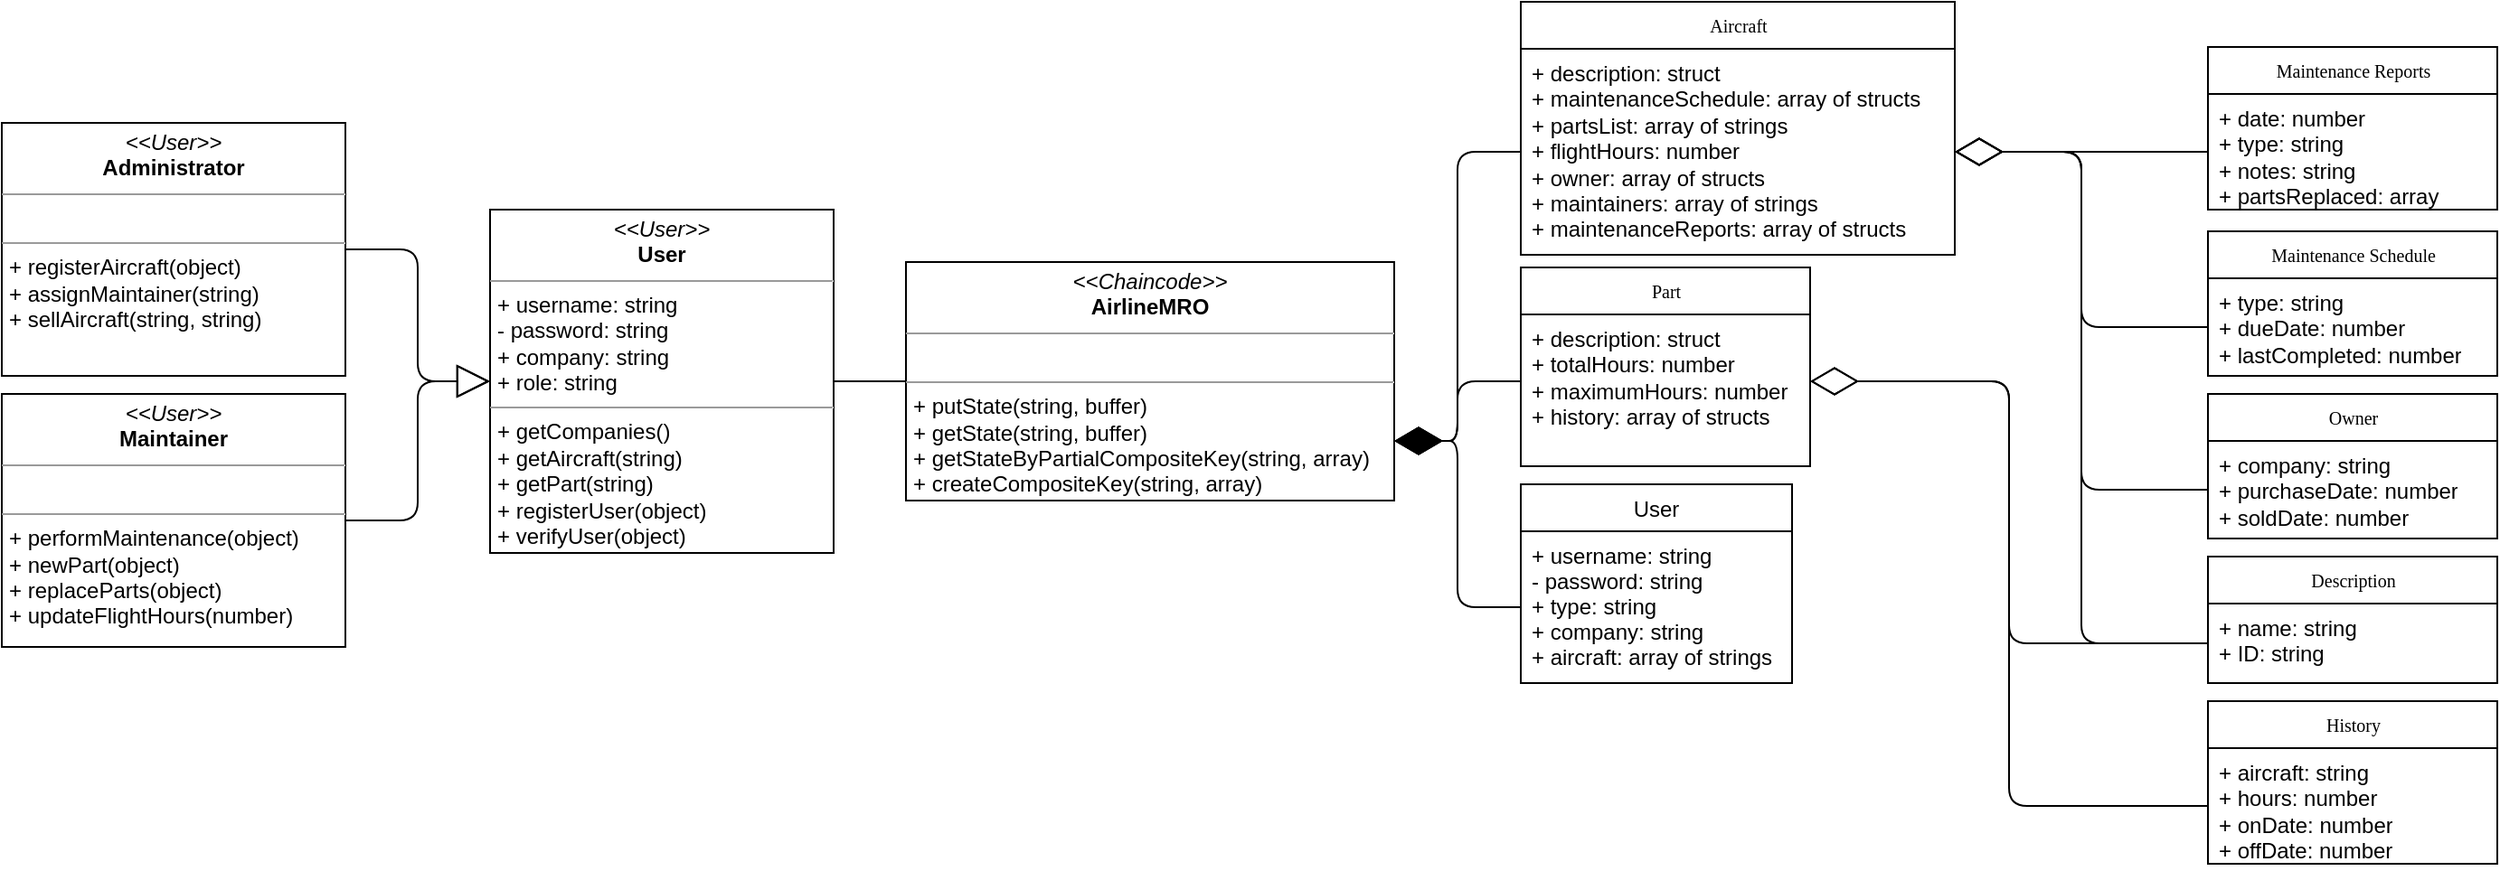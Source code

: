 <mxfile version="12.9.6" type="device"><diagram name="Page-1" id="c4acf3e9-155e-7222-9cf6-157b1a14988f"><mxGraphModel dx="2336" dy="1224" grid="1" gridSize="10" guides="1" tooltips="1" connect="1" arrows="1" fold="1" page="1" pageScale="1" pageWidth="850" pageHeight="1100" background="#ffffff" math="0" shadow="0"><root><mxCell id="0"/><mxCell id="1" parent="0"/><mxCell id="5d2195bd80daf111-18" value="&lt;p style=&quot;margin: 0px ; margin-top: 4px ; text-align: center&quot;&gt;&lt;i&gt;&amp;lt;&amp;lt;User&amp;gt;&amp;gt;&lt;/i&gt;&lt;br&gt;&lt;b&gt;Administrator&lt;/b&gt;&lt;/p&gt;&lt;hr size=&quot;1&quot;&gt;&lt;p style=&quot;margin: 0px ; margin-left: 4px&quot;&gt;&lt;br&gt;&lt;/p&gt;&lt;hr size=&quot;1&quot;&gt;&lt;p style=&quot;margin: 0px ; margin-left: 4px&quot;&gt;+ registerAircraft(object)&lt;/p&gt;&lt;p style=&quot;margin: 0px ; margin-left: 4px&quot;&gt;+ assignMaintainer(string)&lt;/p&gt;&lt;p style=&quot;margin: 0px ; margin-left: 4px&quot;&gt;+ sellAircraft(string, string)&lt;/p&gt;" style="verticalAlign=top;align=left;overflow=fill;fontSize=12;fontFamily=Helvetica;html=1;rounded=0;shadow=0;comic=0;labelBackgroundColor=none;strokeWidth=1" parent="1" vertex="1"><mxGeometry x="40" y="167" width="190" height="140" as="geometry"/></mxCell><mxCell id="kITvO9ngki9TZhyTjCmE-35" style="edgeStyle=orthogonalEdgeStyle;rounded=0;orthogonalLoop=1;jettySize=auto;html=1;exitX=1;exitY=0.5;exitDx=0;exitDy=0;entryX=0;entryY=0.5;entryDx=0;entryDy=0;endArrow=none;endFill=0;" edge="1" parent="1" source="kITvO9ngki9TZhyTjCmE-2" target="kITvO9ngki9TZhyTjCmE-34"><mxGeometry relative="1" as="geometry"/></mxCell><mxCell id="kITvO9ngki9TZhyTjCmE-2" value="&lt;p style=&quot;margin: 0px ; margin-top: 4px ; text-align: center&quot;&gt;&lt;i&gt;&amp;lt;&amp;lt;User&amp;gt;&amp;gt;&lt;/i&gt;&lt;br&gt;&lt;b&gt;User&lt;/b&gt;&lt;/p&gt;&lt;hr size=&quot;1&quot;&gt;&lt;p style=&quot;margin: 0px ; margin-left: 4px&quot;&gt;+ username: string&lt;/p&gt;&lt;p style=&quot;margin: 0px ; margin-left: 4px&quot;&gt;- password: string&lt;/p&gt;&lt;p style=&quot;margin: 0px ; margin-left: 4px&quot;&gt;+ company: string&lt;/p&gt;&lt;p style=&quot;margin: 0px ; margin-left: 4px&quot;&gt;+ role: string&lt;/p&gt;&lt;hr size=&quot;1&quot;&gt;&lt;p style=&quot;margin: 0px ; margin-left: 4px&quot;&gt;+ getCompanies()&lt;/p&gt;&lt;p style=&quot;margin: 0px ; margin-left: 4px&quot;&gt;+ getAircraft(string)&lt;/p&gt;&lt;p style=&quot;margin: 0px ; margin-left: 4px&quot;&gt;+ getPart(string)&lt;/p&gt;&lt;p style=&quot;margin: 0px ; margin-left: 4px&quot;&gt;+ registerUser(object)&lt;/p&gt;&lt;p style=&quot;margin: 0px ; margin-left: 4px&quot;&gt;+ verifyUser(object)&lt;/p&gt;" style="verticalAlign=top;align=left;overflow=fill;fontSize=12;fontFamily=Helvetica;html=1;rounded=0;shadow=0;comic=0;labelBackgroundColor=none;strokeWidth=1" vertex="1" parent="1"><mxGeometry x="310" y="215" width="190" height="190" as="geometry"/></mxCell><mxCell id="kITvO9ngki9TZhyTjCmE-3" value="&lt;p style=&quot;margin: 0px ; margin-top: 4px ; text-align: center&quot;&gt;&lt;i&gt;&amp;lt;&amp;lt;User&amp;gt;&amp;gt;&lt;/i&gt;&lt;br&gt;&lt;b&gt;Maintainer&lt;/b&gt;&lt;/p&gt;&lt;hr size=&quot;1&quot;&gt;&lt;p style=&quot;margin: 0px ; margin-left: 4px&quot;&gt;&lt;br&gt;&lt;/p&gt;&lt;hr size=&quot;1&quot;&gt;&lt;p style=&quot;margin: 0px ; margin-left: 4px&quot;&gt;+ performMaintenance(object)&lt;/p&gt;&lt;p style=&quot;margin: 0px ; margin-left: 4px&quot;&gt;+ newPart(object)&lt;/p&gt;&lt;p style=&quot;margin: 0px ; margin-left: 4px&quot;&gt;+ replaceParts(object)&lt;/p&gt;&lt;p style=&quot;margin: 0px ; margin-left: 4px&quot;&gt;+ updateFlightHours(number)&lt;/p&gt;" style="verticalAlign=top;align=left;overflow=fill;fontSize=12;fontFamily=Helvetica;html=1;rounded=0;shadow=0;comic=0;labelBackgroundColor=none;strokeWidth=1" vertex="1" parent="1"><mxGeometry x="40" y="317" width="190" height="140" as="geometry"/></mxCell><mxCell id="kITvO9ngki9TZhyTjCmE-8" value="" style="endArrow=block;endSize=16;endFill=0;html=1;exitX=1;exitY=0.5;exitDx=0;exitDy=0;entryX=0;entryY=0.5;entryDx=0;entryDy=0;edgeStyle=orthogonalEdgeStyle;" edge="1" parent="1" source="5d2195bd80daf111-18" target="kITvO9ngki9TZhyTjCmE-2"><mxGeometry width="160" relative="1" as="geometry"><mxPoint x="400" y="287" as="sourcePoint"/><mxPoint x="560" y="287" as="targetPoint"/></mxGeometry></mxCell><mxCell id="kITvO9ngki9TZhyTjCmE-9" value="" style="endArrow=block;endSize=16;endFill=0;html=1;exitX=1;exitY=0.5;exitDx=0;exitDy=0;entryX=0;entryY=0.5;entryDx=0;entryDy=0;edgeStyle=orthogonalEdgeStyle;" edge="1" parent="1" source="kITvO9ngki9TZhyTjCmE-3" target="kITvO9ngki9TZhyTjCmE-2"><mxGeometry width="160" relative="1" as="geometry"><mxPoint x="240" y="197" as="sourcePoint"/><mxPoint x="320" y="437" as="targetPoint"/></mxGeometry></mxCell><mxCell id="kITvO9ngki9TZhyTjCmE-34" value="&lt;p style=&quot;margin: 0px ; margin-top: 4px ; text-align: center&quot;&gt;&lt;i&gt;&amp;lt;&amp;lt;Chaincode&amp;gt;&amp;gt;&lt;/i&gt;&lt;br&gt;&lt;b&gt;AirlineMRO&lt;/b&gt;&lt;/p&gt;&lt;hr size=&quot;1&quot;&gt;&lt;p style=&quot;margin: 0px ; margin-left: 4px&quot;&gt;&lt;br&gt;&lt;/p&gt;&lt;hr size=&quot;1&quot;&gt;&lt;p style=&quot;margin: 0px ; margin-left: 4px&quot;&gt;+ putState(string, buffer)&lt;/p&gt;&lt;p style=&quot;margin: 0px ; margin-left: 4px&quot;&gt;+ getState(string, buffer)&lt;/p&gt;&lt;p style=&quot;margin: 0px ; margin-left: 4px&quot;&gt;+ getStateByPartialCompositeKey(string, array)&lt;/p&gt;&lt;p style=&quot;margin: 0px ; margin-left: 4px&quot;&gt;+ createCompositeKey(string, array)&lt;/p&gt;" style="verticalAlign=top;align=left;overflow=fill;fontSize=12;fontFamily=Helvetica;html=1;rounded=0;shadow=0;comic=0;labelBackgroundColor=none;strokeWidth=1" vertex="1" parent="1"><mxGeometry x="540" y="244" width="270" height="132" as="geometry"/></mxCell><mxCell id="kITvO9ngki9TZhyTjCmE-20" value="Maintenance Schedule" style="swimlane;html=1;fontStyle=0;childLayout=stackLayout;horizontal=1;startSize=26;fillColor=none;horizontalStack=0;resizeParent=1;resizeLast=0;collapsible=1;marginBottom=0;swimlaneFillColor=#ffffff;rounded=0;shadow=0;comic=0;labelBackgroundColor=none;strokeWidth=1;fontFamily=Verdana;fontSize=10;align=center;" vertex="1" parent="1"><mxGeometry x="1260" y="227" width="160" height="80" as="geometry"><mxRectangle x="940" y="300" width="70" height="26" as="alternateBounds"/></mxGeometry></mxCell><mxCell id="kITvO9ngki9TZhyTjCmE-21" value="+ type: string&lt;br&gt;+ dueDate: number&lt;br&gt;+ lastCompleted: number" style="text;html=1;strokeColor=none;fillColor=none;align=left;verticalAlign=top;spacingLeft=4;spacingRight=4;whiteSpace=wrap;overflow=hidden;rotatable=0;points=[[0,0.5],[1,0.5]];portConstraint=eastwest;" vertex="1" parent="kITvO9ngki9TZhyTjCmE-20"><mxGeometry y="26" width="160" height="54" as="geometry"/></mxCell><mxCell id="kITvO9ngki9TZhyTjCmE-22" value="Description" style="swimlane;html=1;fontStyle=0;childLayout=stackLayout;horizontal=1;startSize=26;fillColor=none;horizontalStack=0;resizeParent=1;resizeLast=0;collapsible=1;marginBottom=0;swimlaneFillColor=#ffffff;rounded=0;shadow=0;comic=0;labelBackgroundColor=none;strokeWidth=1;fontFamily=Verdana;fontSize=10;align=center;" vertex="1" parent="1"><mxGeometry x="1260" y="407" width="160" height="70" as="geometry"><mxRectangle x="940" y="300" width="70" height="26" as="alternateBounds"/></mxGeometry></mxCell><mxCell id="kITvO9ngki9TZhyTjCmE-23" value="+ name: string&lt;br&gt;+ ID: string" style="text;html=1;strokeColor=none;fillColor=none;align=left;verticalAlign=top;spacingLeft=4;spacingRight=4;whiteSpace=wrap;overflow=hidden;rotatable=0;points=[[0,0.5],[1,0.5]];portConstraint=eastwest;" vertex="1" parent="kITvO9ngki9TZhyTjCmE-22"><mxGeometry y="26" width="160" height="44" as="geometry"/></mxCell><mxCell id="kITvO9ngki9TZhyTjCmE-24" value="Owner" style="swimlane;html=1;fontStyle=0;childLayout=stackLayout;horizontal=1;startSize=26;fillColor=none;horizontalStack=0;resizeParent=1;resizeLast=0;collapsible=1;marginBottom=0;swimlaneFillColor=#ffffff;rounded=0;shadow=0;comic=0;labelBackgroundColor=none;strokeWidth=1;fontFamily=Verdana;fontSize=10;align=center;" vertex="1" parent="1"><mxGeometry x="1260" y="317" width="160" height="80" as="geometry"><mxRectangle x="940" y="300" width="70" height="26" as="alternateBounds"/></mxGeometry></mxCell><mxCell id="kITvO9ngki9TZhyTjCmE-25" value="+ company: string&lt;br&gt;+ purchaseDate: number&lt;br&gt;+ soldDate: number" style="text;html=1;strokeColor=none;fillColor=none;align=left;verticalAlign=top;spacingLeft=4;spacingRight=4;whiteSpace=wrap;overflow=hidden;rotatable=0;points=[[0,0.5],[1,0.5]];portConstraint=eastwest;" vertex="1" parent="kITvO9ngki9TZhyTjCmE-24"><mxGeometry y="26" width="160" height="54" as="geometry"/></mxCell><mxCell id="kITvO9ngki9TZhyTjCmE-10" value="Maintenance Reports" style="swimlane;html=1;fontStyle=0;childLayout=stackLayout;horizontal=1;startSize=26;fillColor=none;horizontalStack=0;resizeParent=1;resizeLast=0;collapsible=1;marginBottom=0;swimlaneFillColor=#ffffff;rounded=0;shadow=0;comic=0;labelBackgroundColor=none;strokeWidth=1;fontFamily=Verdana;fontSize=10;align=center;" vertex="1" parent="1"><mxGeometry x="1260" y="125" width="160" height="90" as="geometry"><mxRectangle x="940" y="300" width="70" height="26" as="alternateBounds"/></mxGeometry></mxCell><mxCell id="kITvO9ngki9TZhyTjCmE-11" value="+ date: number&lt;br&gt;+ type: string&lt;br&gt;+ notes: string&lt;br&gt;+ partsReplaced: array&lt;br&gt;" style="text;html=1;strokeColor=none;fillColor=none;align=left;verticalAlign=top;spacingLeft=4;spacingRight=4;whiteSpace=wrap;overflow=hidden;rotatable=0;points=[[0,0.5],[1,0.5]];portConstraint=eastwest;" vertex="1" parent="kITvO9ngki9TZhyTjCmE-10"><mxGeometry y="26" width="160" height="64" as="geometry"/></mxCell><mxCell id="kITvO9ngki9TZhyTjCmE-14" value="User" style="swimlane;fontStyle=0;childLayout=stackLayout;horizontal=1;startSize=26;fillColor=none;horizontalStack=0;resizeParent=1;resizeParentMax=0;resizeLast=0;collapsible=1;marginBottom=0;" vertex="1" parent="1"><mxGeometry x="880" y="367" width="150" height="110" as="geometry"/></mxCell><mxCell id="kITvO9ngki9TZhyTjCmE-15" value="+ username: string&#10;- password: string&#10;+ type: string&#10;+ company: string&#10;+ aircraft: array of strings" style="text;strokeColor=none;fillColor=none;align=left;verticalAlign=top;spacingLeft=4;spacingRight=4;overflow=hidden;rotatable=0;points=[[0,0.5],[1,0.5]];portConstraint=eastwest;" vertex="1" parent="kITvO9ngki9TZhyTjCmE-14"><mxGeometry y="26" width="150" height="84" as="geometry"/></mxCell><mxCell id="kITvO9ngki9TZhyTjCmE-18" value="Part" style="swimlane;html=1;fontStyle=0;childLayout=stackLayout;horizontal=1;startSize=26;fillColor=none;horizontalStack=0;resizeParent=1;resizeLast=0;collapsible=1;marginBottom=0;swimlaneFillColor=#ffffff;rounded=0;shadow=0;comic=0;labelBackgroundColor=none;strokeWidth=1;fontFamily=Verdana;fontSize=10;align=center;" vertex="1" parent="1"><mxGeometry x="880" y="247" width="160" height="110" as="geometry"><mxRectangle x="940" y="300" width="70" height="26" as="alternateBounds"/></mxGeometry></mxCell><mxCell id="kITvO9ngki9TZhyTjCmE-19" value="+ description: struct&lt;br&gt;+ totalHours: number&lt;br&gt;+ maximumHours: number&lt;br&gt;+ history: array of structs" style="text;html=1;strokeColor=none;fillColor=none;align=left;verticalAlign=top;spacingLeft=4;spacingRight=4;whiteSpace=wrap;overflow=hidden;rotatable=0;points=[[0,0.5],[1,0.5]];portConstraint=eastwest;" vertex="1" parent="kITvO9ngki9TZhyTjCmE-18"><mxGeometry y="26" width="160" height="74" as="geometry"/></mxCell><mxCell id="17acba5748e5396b-30" value="Aircraft" style="swimlane;html=1;fontStyle=0;childLayout=stackLayout;horizontal=1;startSize=26;fillColor=none;horizontalStack=0;resizeParent=1;resizeLast=0;collapsible=1;marginBottom=0;swimlaneFillColor=#ffffff;rounded=0;shadow=0;comic=0;labelBackgroundColor=none;strokeWidth=1;fontFamily=Verdana;fontSize=10;align=center;" parent="1" vertex="1"><mxGeometry x="880" y="100" width="240" height="140" as="geometry"/></mxCell><mxCell id="17acba5748e5396b-31" value="+ description: struct&lt;br&gt;+ maintenanceSchedule: array of structs&lt;br&gt;+ partsList: array of strings&lt;br&gt;+ flightHours: number&lt;br&gt;+ owner: array of structs&lt;br&gt;+ maintainers: array of strings&lt;br&gt;+ maintenanceReports: array of structs" style="text;html=1;strokeColor=none;fillColor=none;align=left;verticalAlign=top;spacingLeft=4;spacingRight=4;whiteSpace=wrap;overflow=hidden;rotatable=0;points=[[0,0.5],[1,0.5]];portConstraint=eastwest;" parent="17acba5748e5396b-30" vertex="1"><mxGeometry y="26" width="240" height="114" as="geometry"/></mxCell><mxCell id="kITvO9ngki9TZhyTjCmE-26" value="History" style="swimlane;html=1;fontStyle=0;childLayout=stackLayout;horizontal=1;startSize=26;fillColor=none;horizontalStack=0;resizeParent=1;resizeLast=0;collapsible=1;marginBottom=0;swimlaneFillColor=#ffffff;rounded=0;shadow=0;comic=0;labelBackgroundColor=none;strokeWidth=1;fontFamily=Verdana;fontSize=10;align=center;" vertex="1" parent="1"><mxGeometry x="1260" y="487" width="160" height="90" as="geometry"><mxRectangle x="940" y="300" width="70" height="26" as="alternateBounds"/></mxGeometry></mxCell><mxCell id="kITvO9ngki9TZhyTjCmE-27" value="+ aircraft: string&lt;br&gt;+ hours: number&lt;br&gt;+ onDate: number&lt;br&gt;+ offDate: number" style="text;html=1;strokeColor=none;fillColor=none;align=left;verticalAlign=top;spacingLeft=4;spacingRight=4;whiteSpace=wrap;overflow=hidden;rotatable=0;points=[[0,0.5],[1,0.5]];portConstraint=eastwest;" vertex="1" parent="kITvO9ngki9TZhyTjCmE-26"><mxGeometry y="26" width="160" height="64" as="geometry"/></mxCell><mxCell id="kITvO9ngki9TZhyTjCmE-40" value="" style="endArrow=diamondThin;endFill=0;endSize=24;html=1;entryX=1;entryY=0.5;entryDx=0;entryDy=0;exitX=0;exitY=0.5;exitDx=0;exitDy=0;edgeStyle=orthogonalEdgeStyle;" edge="1" parent="1" source="kITvO9ngki9TZhyTjCmE-11" target="17acba5748e5396b-31"><mxGeometry width="160" relative="1" as="geometry"><mxPoint x="1070" y="280" as="sourcePoint"/><mxPoint x="1230" y="280" as="targetPoint"/></mxGeometry></mxCell><mxCell id="kITvO9ngki9TZhyTjCmE-41" value="" style="endArrow=diamondThin;endFill=0;endSize=24;html=1;entryX=1;entryY=0.5;entryDx=0;entryDy=0;exitX=0;exitY=0.5;exitDx=0;exitDy=0;edgeStyle=orthogonalEdgeStyle;" edge="1" parent="1" source="kITvO9ngki9TZhyTjCmE-21" target="17acba5748e5396b-31"><mxGeometry width="160" relative="1" as="geometry"><mxPoint x="1270" y="193" as="sourcePoint"/><mxPoint x="1130" y="193" as="targetPoint"/></mxGeometry></mxCell><mxCell id="kITvO9ngki9TZhyTjCmE-42" value="" style="endArrow=diamondThin;endFill=0;endSize=24;html=1;entryX=1;entryY=0.5;entryDx=0;entryDy=0;exitX=0;exitY=0.5;exitDx=0;exitDy=0;edgeStyle=orthogonalEdgeStyle;" edge="1" parent="1" source="kITvO9ngki9TZhyTjCmE-25" target="17acba5748e5396b-31"><mxGeometry width="160" relative="1" as="geometry"><mxPoint x="1270" y="290.0" as="sourcePoint"/><mxPoint x="1130" y="193" as="targetPoint"/></mxGeometry></mxCell><mxCell id="kITvO9ngki9TZhyTjCmE-43" value="" style="endArrow=diamondThin;endFill=0;endSize=24;html=1;exitX=0;exitY=0.5;exitDx=0;exitDy=0;entryX=1;entryY=0.5;entryDx=0;entryDy=0;edgeStyle=orthogonalEdgeStyle;" edge="1" parent="1" source="kITvO9ngki9TZhyTjCmE-23" target="17acba5748e5396b-31"><mxGeometry width="160" relative="1" as="geometry"><mxPoint x="1270" y="380.0" as="sourcePoint"/><mxPoint x="1120" y="190" as="targetPoint"/></mxGeometry></mxCell><mxCell id="kITvO9ngki9TZhyTjCmE-44" value="" style="endArrow=diamondThin;endFill=0;endSize=24;html=1;entryX=1;entryY=0.5;entryDx=0;entryDy=0;exitX=0;exitY=0.5;exitDx=0;exitDy=0;edgeStyle=orthogonalEdgeStyle;" edge="1" parent="1" source="kITvO9ngki9TZhyTjCmE-23" target="kITvO9ngki9TZhyTjCmE-19"><mxGeometry width="160" relative="1" as="geometry"><mxPoint x="1190" y="480" as="sourcePoint"/><mxPoint x="1130" y="193" as="targetPoint"/></mxGeometry></mxCell><mxCell id="kITvO9ngki9TZhyTjCmE-45" value="" style="endArrow=diamondThin;endFill=0;endSize=24;html=1;entryX=1;entryY=0.5;entryDx=0;entryDy=0;exitX=0;exitY=0.5;exitDx=0;exitDy=0;edgeStyle=orthogonalEdgeStyle;" edge="1" parent="1" source="kITvO9ngki9TZhyTjCmE-27" target="kITvO9ngki9TZhyTjCmE-19"><mxGeometry width="160" relative="1" as="geometry"><mxPoint x="1270" y="465" as="sourcePoint"/><mxPoint x="1050" y="320.0" as="targetPoint"/></mxGeometry></mxCell><mxCell id="kITvO9ngki9TZhyTjCmE-46" value="" style="endArrow=diamondThin;endFill=1;endSize=24;html=1;entryX=1;entryY=0.75;entryDx=0;entryDy=0;exitX=0;exitY=0.5;exitDx=0;exitDy=0;edgeStyle=orthogonalEdgeStyle;" edge="1" parent="1" source="kITvO9ngki9TZhyTjCmE-19" target="kITvO9ngki9TZhyTjCmE-34"><mxGeometry width="160" relative="1" as="geometry"><mxPoint x="970" y="330" as="sourcePoint"/><mxPoint x="1130" y="330" as="targetPoint"/></mxGeometry></mxCell><mxCell id="kITvO9ngki9TZhyTjCmE-47" value="" style="endArrow=diamondThin;endFill=1;endSize=24;html=1;entryX=1;entryY=0.75;entryDx=0;entryDy=0;exitX=0;exitY=0.5;exitDx=0;exitDy=0;edgeStyle=orthogonalEdgeStyle;" edge="1" parent="1" source="kITvO9ngki9TZhyTjCmE-15" target="kITvO9ngki9TZhyTjCmE-34"><mxGeometry width="160" relative="1" as="geometry"><mxPoint x="890" y="320.0" as="sourcePoint"/><mxPoint x="820" y="353" as="targetPoint"/></mxGeometry></mxCell><mxCell id="kITvO9ngki9TZhyTjCmE-48" value="" style="endArrow=diamondThin;endFill=1;endSize=24;html=1;entryX=1;entryY=0.75;entryDx=0;entryDy=0;exitX=0;exitY=0.5;exitDx=0;exitDy=0;edgeStyle=orthogonalEdgeStyle;" edge="1" parent="1" source="17acba5748e5396b-31" target="kITvO9ngki9TZhyTjCmE-34"><mxGeometry width="160" relative="1" as="geometry"><mxPoint x="890" y="445" as="sourcePoint"/><mxPoint x="820" y="353" as="targetPoint"/></mxGeometry></mxCell></root></mxGraphModel></diagram></mxfile>